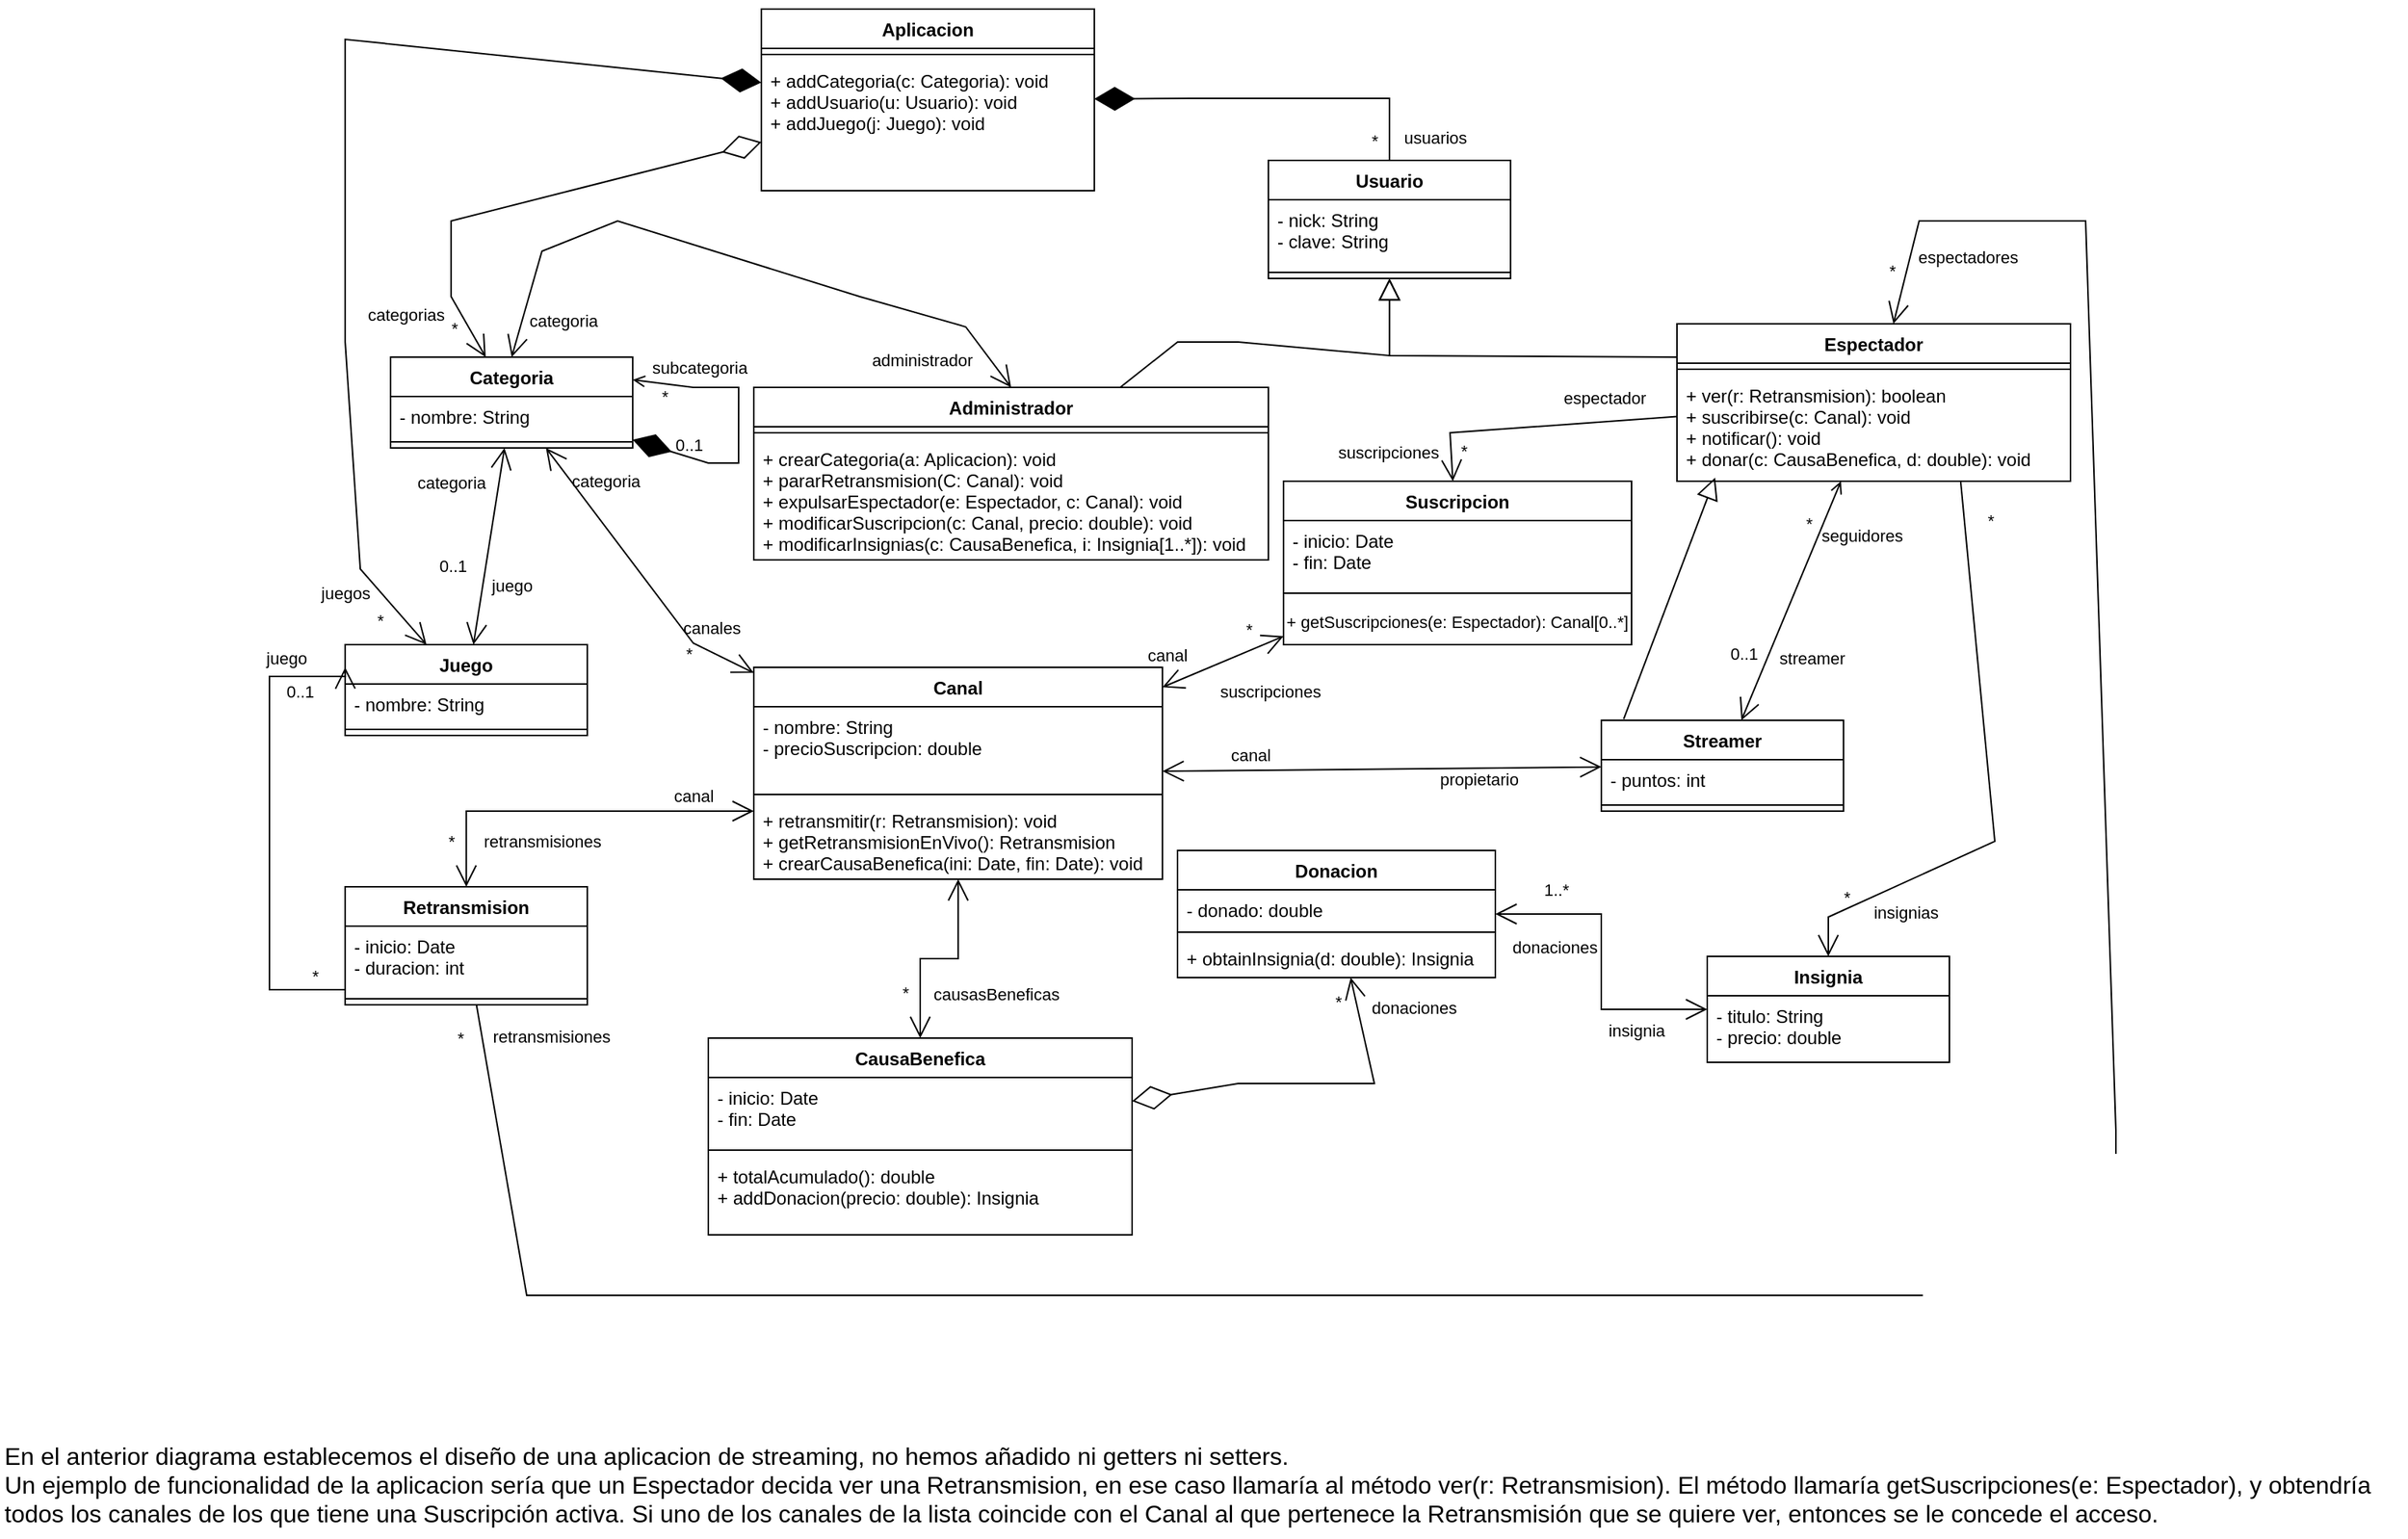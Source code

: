 <mxfile version="20.8.16" type="device"><diagram name="Página-1" id="E01VTyWTq9OFLUybvWhH"><mxGraphModel dx="1687" dy="1038" grid="1" gridSize="10" guides="1" tooltips="1" connect="1" arrows="1" fold="1" page="1" pageScale="1" pageWidth="1654" pageHeight="1169" background="#FFFFFF" math="0" shadow="0"><root><mxCell id="0"/><mxCell id="1" parent="0"/><mxCell id="bqvNFCcpOZJgAOMoRyWt-1" value="Aplicacion" style="swimlane;fontStyle=1;align=center;verticalAlign=top;childLayout=stackLayout;horizontal=1;startSize=26;horizontalStack=0;resizeParent=1;resizeParentMax=0;resizeLast=0;collapsible=1;marginBottom=0;" parent="1" vertex="1"><mxGeometry x="535.06" y="40" width="220" height="120" as="geometry"/></mxCell><mxCell id="bqvNFCcpOZJgAOMoRyWt-3" value="" style="line;strokeWidth=1;fillColor=none;align=left;verticalAlign=middle;spacingTop=-1;spacingLeft=3;spacingRight=3;rotatable=0;labelPosition=right;points=[];portConstraint=eastwest;strokeColor=inherit;" parent="bqvNFCcpOZJgAOMoRyWt-1" vertex="1"><mxGeometry y="26" width="220" height="8" as="geometry"/></mxCell><mxCell id="bqvNFCcpOZJgAOMoRyWt-4" value="+ addCategoria(c: Categoria): void&#10;+ addUsuario(u: Usuario): void&#10;+ addJuego(j: Juego): void&#10;" style="text;strokeColor=none;fillColor=none;align=left;verticalAlign=top;spacingLeft=4;spacingRight=4;overflow=hidden;rotatable=0;points=[[0,0.5],[1,0.5]];portConstraint=eastwest;" parent="bqvNFCcpOZJgAOMoRyWt-1" vertex="1"><mxGeometry y="34" width="220" height="86" as="geometry"/></mxCell><mxCell id="bqvNFCcpOZJgAOMoRyWt-29" value="Usuario" style="swimlane;fontStyle=1;align=center;verticalAlign=top;childLayout=stackLayout;horizontal=1;startSize=26;horizontalStack=0;resizeParent=1;resizeParentMax=0;resizeLast=0;collapsible=1;marginBottom=0;" parent="1" vertex="1"><mxGeometry x="870.06" y="140" width="160" height="78" as="geometry"/></mxCell><mxCell id="bqvNFCcpOZJgAOMoRyWt-30" value="- nick: String&#10;- clave: String&#10;" style="text;strokeColor=none;fillColor=none;align=left;verticalAlign=top;spacingLeft=4;spacingRight=4;overflow=hidden;rotatable=0;points=[[0,0.5],[1,0.5]];portConstraint=eastwest;" parent="bqvNFCcpOZJgAOMoRyWt-29" vertex="1"><mxGeometry y="26" width="160" height="44" as="geometry"/></mxCell><mxCell id="bqvNFCcpOZJgAOMoRyWt-31" value="" style="line;strokeWidth=1;fillColor=none;align=left;verticalAlign=middle;spacingTop=-1;spacingLeft=3;spacingRight=3;rotatable=0;labelPosition=right;points=[];portConstraint=eastwest;strokeColor=inherit;" parent="bqvNFCcpOZJgAOMoRyWt-29" vertex="1"><mxGeometry y="70" width="160" height="8" as="geometry"/></mxCell><mxCell id="bqvNFCcpOZJgAOMoRyWt-33" value="Administrador" style="swimlane;fontStyle=1;align=center;verticalAlign=top;childLayout=stackLayout;horizontal=1;startSize=26;horizontalStack=0;resizeParent=1;resizeParentMax=0;resizeLast=0;collapsible=1;marginBottom=0;" parent="1" vertex="1"><mxGeometry x="530.06" y="290" width="340" height="114" as="geometry"/></mxCell><mxCell id="bqvNFCcpOZJgAOMoRyWt-35" value="" style="line;strokeWidth=1;fillColor=none;align=left;verticalAlign=middle;spacingTop=-1;spacingLeft=3;spacingRight=3;rotatable=0;labelPosition=right;points=[];portConstraint=eastwest;strokeColor=inherit;" parent="bqvNFCcpOZJgAOMoRyWt-33" vertex="1"><mxGeometry y="26" width="340" height="8" as="geometry"/></mxCell><mxCell id="bqvNFCcpOZJgAOMoRyWt-36" value="+ crearCategoria(a: Aplicacion): void&#10;+ pararRetransmision(C: Canal): void&#10;+ expulsarEspectador(e: Espectador, c: Canal): void&#10;+ modificarSuscripcion(c: Canal, precio: double): void&#10;+ modificarInsignias(c: CausaBenefica, i: Insignia[1..*]): void&#10;&#10;" style="text;strokeColor=none;fillColor=none;align=left;verticalAlign=top;spacingLeft=4;spacingRight=4;overflow=hidden;rotatable=0;points=[[0,0.5],[1,0.5]];portConstraint=eastwest;" parent="bqvNFCcpOZJgAOMoRyWt-33" vertex="1"><mxGeometry y="34" width="340" height="80" as="geometry"/></mxCell><mxCell id="bqvNFCcpOZJgAOMoRyWt-37" value="Streamer" style="swimlane;fontStyle=1;align=center;verticalAlign=top;childLayout=stackLayout;horizontal=1;startSize=26;horizontalStack=0;resizeParent=1;resizeParentMax=0;resizeLast=0;collapsible=1;marginBottom=0;" parent="1" vertex="1"><mxGeometry x="1090.06" y="510" width="160" height="60" as="geometry"/></mxCell><mxCell id="bqvNFCcpOZJgAOMoRyWt-38" value="- puntos: int" style="text;strokeColor=none;fillColor=none;align=left;verticalAlign=top;spacingLeft=4;spacingRight=4;overflow=hidden;rotatable=0;points=[[0,0.5],[1,0.5]];portConstraint=eastwest;" parent="bqvNFCcpOZJgAOMoRyWt-37" vertex="1"><mxGeometry y="26" width="160" height="26" as="geometry"/></mxCell><mxCell id="bqvNFCcpOZJgAOMoRyWt-39" value="" style="line;strokeWidth=1;fillColor=none;align=left;verticalAlign=middle;spacingTop=-1;spacingLeft=3;spacingRight=3;rotatable=0;labelPosition=right;points=[];portConstraint=eastwest;strokeColor=inherit;" parent="bqvNFCcpOZJgAOMoRyWt-37" vertex="1"><mxGeometry y="52" width="160" height="8" as="geometry"/></mxCell><mxCell id="bqvNFCcpOZJgAOMoRyWt-41" value="Espectador" style="swimlane;fontStyle=1;align=center;verticalAlign=top;childLayout=stackLayout;horizontal=1;startSize=26;horizontalStack=0;resizeParent=1;resizeParentMax=0;resizeLast=0;collapsible=1;marginBottom=0;" parent="1" vertex="1"><mxGeometry x="1140" y="248" width="260" height="104" as="geometry"/></mxCell><mxCell id="bqvNFCcpOZJgAOMoRyWt-43" value="" style="line;strokeWidth=1;fillColor=none;align=left;verticalAlign=middle;spacingTop=-1;spacingLeft=3;spacingRight=3;rotatable=0;labelPosition=right;points=[];portConstraint=eastwest;strokeColor=inherit;" parent="bqvNFCcpOZJgAOMoRyWt-41" vertex="1"><mxGeometry y="26" width="260" height="8" as="geometry"/></mxCell><mxCell id="bqvNFCcpOZJgAOMoRyWt-44" value="+ ver(r: Retransmision): boolean&#10;+ suscribirse(c: Canal): void&#10;+ notificar(): void&#10;+ donar(c: CausaBenefica, d: double): void&#10;&#10;&#10;&#10;" style="text;strokeColor=none;fillColor=none;align=left;verticalAlign=top;spacingLeft=4;spacingRight=4;overflow=hidden;rotatable=0;points=[[0,0.5],[1,0.5]];portConstraint=eastwest;" parent="bqvNFCcpOZJgAOMoRyWt-41" vertex="1"><mxGeometry y="34" width="260" height="70" as="geometry"/></mxCell><mxCell id="bqvNFCcpOZJgAOMoRyWt-45" value="Canal" style="swimlane;fontStyle=1;align=center;verticalAlign=top;childLayout=stackLayout;horizontal=1;startSize=26;horizontalStack=0;resizeParent=1;resizeParentMax=0;resizeLast=0;collapsible=1;marginBottom=0;" parent="1" vertex="1"><mxGeometry x="530.06" y="475" width="270" height="140" as="geometry"/></mxCell><mxCell id="bqvNFCcpOZJgAOMoRyWt-46" value="- nombre: String&#10;- precioSuscripcion: double" style="text;strokeColor=none;fillColor=none;align=left;verticalAlign=top;spacingLeft=4;spacingRight=4;overflow=hidden;rotatable=0;points=[[0,0.5],[1,0.5]];portConstraint=eastwest;" parent="bqvNFCcpOZJgAOMoRyWt-45" vertex="1"><mxGeometry y="26" width="270" height="54" as="geometry"/></mxCell><mxCell id="bqvNFCcpOZJgAOMoRyWt-47" value="" style="line;strokeWidth=1;fillColor=none;align=left;verticalAlign=middle;spacingTop=-1;spacingLeft=3;spacingRight=3;rotatable=0;labelPosition=right;points=[];portConstraint=eastwest;strokeColor=inherit;" parent="bqvNFCcpOZJgAOMoRyWt-45" vertex="1"><mxGeometry y="80" width="270" height="8" as="geometry"/></mxCell><mxCell id="bqvNFCcpOZJgAOMoRyWt-131" value="+ retransmitir(r: Retransmision): void&#10;+ getRetransmisionEnVivo(): Retransmision&#10;+ crearCausaBenefica(ini: Date, fin: Date): void&#10;" style="text;strokeColor=none;fillColor=none;align=left;verticalAlign=top;spacingLeft=4;spacingRight=4;overflow=hidden;rotatable=0;points=[[0,0.5],[1,0.5]];portConstraint=eastwest;" parent="bqvNFCcpOZJgAOMoRyWt-45" vertex="1"><mxGeometry y="88" width="270" height="52" as="geometry"/></mxCell><mxCell id="bqvNFCcpOZJgAOMoRyWt-49" value="Categoria" style="swimlane;fontStyle=1;align=center;verticalAlign=top;childLayout=stackLayout;horizontal=1;startSize=26;horizontalStack=0;resizeParent=1;resizeParentMax=0;resizeLast=0;collapsible=1;marginBottom=0;" parent="1" vertex="1"><mxGeometry x="290.06" y="270" width="160" height="60" as="geometry"/></mxCell><mxCell id="bqvNFCcpOZJgAOMoRyWt-50" value="- nombre: String" style="text;strokeColor=none;fillColor=none;align=left;verticalAlign=top;spacingLeft=4;spacingRight=4;overflow=hidden;rotatable=0;points=[[0,0.5],[1,0.5]];portConstraint=eastwest;" parent="bqvNFCcpOZJgAOMoRyWt-49" vertex="1"><mxGeometry y="26" width="160" height="26" as="geometry"/></mxCell><mxCell id="bqvNFCcpOZJgAOMoRyWt-51" value="" style="line;strokeWidth=1;fillColor=none;align=left;verticalAlign=middle;spacingTop=-1;spacingLeft=3;spacingRight=3;rotatable=0;labelPosition=right;points=[];portConstraint=eastwest;strokeColor=inherit;" parent="bqvNFCcpOZJgAOMoRyWt-49" vertex="1"><mxGeometry y="52" width="160" height="8" as="geometry"/></mxCell><mxCell id="bqvNFCcpOZJgAOMoRyWt-128" style="edgeStyle=orthogonalEdgeStyle;rounded=0;jumpSize=6;orthogonalLoop=1;jettySize=auto;html=1;startArrow=open;startFill=0;endArrow=open;endFill=0;startSize=12;endSize=12;sourcePerimeterSpacing=0;targetPerimeterSpacing=0;" parent="1" source="bqvNFCcpOZJgAOMoRyWt-57" target="bqvNFCcpOZJgAOMoRyWt-45" edge="1"><mxGeometry relative="1" as="geometry"><Array as="points"><mxPoint x="340.06" y="570"/></Array></mxGeometry></mxCell><mxCell id="bqvNFCcpOZJgAOMoRyWt-129" value="retransmisiones" style="edgeLabel;html=1;align=center;verticalAlign=middle;resizable=0;points=[];" parent="bqvNFCcpOZJgAOMoRyWt-128" vertex="1" connectable="0"><mxGeometry x="-0.735" y="2" relative="1" as="geometry"><mxPoint x="52" y="2" as="offset"/></mxGeometry></mxCell><mxCell id="bqvNFCcpOZJgAOMoRyWt-130" value="*" style="edgeLabel;html=1;align=center;verticalAlign=middle;resizable=0;points=[];" parent="bqvNFCcpOZJgAOMoRyWt-128" vertex="1" connectable="0"><mxGeometry x="-0.588" y="-1" relative="1" as="geometry"><mxPoint x="-11" y="19" as="offset"/></mxGeometry></mxCell><mxCell id="bqvNFCcpOZJgAOMoRyWt-132" value="canal" style="edgeLabel;html=1;align=center;verticalAlign=middle;resizable=0;points=[];" parent="bqvNFCcpOZJgAOMoRyWt-128" vertex="1" connectable="0"><mxGeometry x="0.777" y="2" relative="1" as="geometry"><mxPoint x="-13" y="-8" as="offset"/></mxGeometry></mxCell><mxCell id="bqvNFCcpOZJgAOMoRyWt-57" value="Retransmision" style="swimlane;fontStyle=1;align=center;verticalAlign=top;childLayout=stackLayout;horizontal=1;startSize=26;horizontalStack=0;resizeParent=1;resizeParentMax=0;resizeLast=0;collapsible=1;marginBottom=0;" parent="1" vertex="1"><mxGeometry x="260.06" y="620" width="160" height="78" as="geometry"/></mxCell><mxCell id="bqvNFCcpOZJgAOMoRyWt-58" value="- inicio: Date&#10;- duracion: int&#10;" style="text;strokeColor=none;fillColor=none;align=left;verticalAlign=top;spacingLeft=4;spacingRight=4;overflow=hidden;rotatable=0;points=[[0,0.5],[1,0.5]];portConstraint=eastwest;" parent="bqvNFCcpOZJgAOMoRyWt-57" vertex="1"><mxGeometry y="26" width="160" height="44" as="geometry"/></mxCell><mxCell id="bqvNFCcpOZJgAOMoRyWt-59" value="" style="line;strokeWidth=1;fillColor=none;align=left;verticalAlign=middle;spacingTop=-1;spacingLeft=3;spacingRight=3;rotatable=0;labelPosition=right;points=[];portConstraint=eastwest;strokeColor=inherit;" parent="bqvNFCcpOZJgAOMoRyWt-57" vertex="1"><mxGeometry y="70" width="160" height="8" as="geometry"/></mxCell><mxCell id="bqvNFCcpOZJgAOMoRyWt-61" value="" style="endArrow=open;endFill=1;endSize=12;html=1;rounded=0;startArrow=open;startFill=0;" parent="1" source="bqvNFCcpOZJgAOMoRyWt-41" target="bqvNFCcpOZJgAOMoRyWt-37" edge="1"><mxGeometry width="160" relative="1" as="geometry"><mxPoint x="1150.06" y="380" as="sourcePoint"/><mxPoint x="1310.06" y="380" as="targetPoint"/></mxGeometry></mxCell><mxCell id="bqvNFCcpOZJgAOMoRyWt-62" value="streamer" style="edgeLabel;html=1;align=center;verticalAlign=middle;resizable=0;points=[];" parent="bqvNFCcpOZJgAOMoRyWt-61" vertex="1" connectable="0"><mxGeometry x="0.509" y="-1" relative="1" as="geometry"><mxPoint x="31" y="-2" as="offset"/></mxGeometry></mxCell><mxCell id="bqvNFCcpOZJgAOMoRyWt-63" value="seguidores" style="edgeLabel;html=1;align=center;verticalAlign=middle;resizable=0;points=[];labelBackgroundColor=none;" parent="bqvNFCcpOZJgAOMoRyWt-61" vertex="1" connectable="0"><mxGeometry x="-0.503" y="1" relative="1" as="geometry"><mxPoint x="29" y="-4" as="offset"/></mxGeometry></mxCell><mxCell id="bqvNFCcpOZJgAOMoRyWt-66" value="*" style="edgeLabel;html=1;align=center;verticalAlign=middle;resizable=0;points=[];labelBackgroundColor=none;" parent="bqvNFCcpOZJgAOMoRyWt-61" vertex="1" connectable="0"><mxGeometry x="-0.65" relative="1" as="geometry"><mxPoint x="-10" as="offset"/></mxGeometry></mxCell><mxCell id="bqvNFCcpOZJgAOMoRyWt-67" value="0..1" style="edgeLabel;html=1;align=center;verticalAlign=middle;resizable=0;points=[];" parent="bqvNFCcpOZJgAOMoRyWt-61" vertex="1" connectable="0"><mxGeometry x="0.344" y="1" relative="1" as="geometry"><mxPoint x="-21" y="7" as="offset"/></mxGeometry></mxCell><mxCell id="bqvNFCcpOZJgAOMoRyWt-69" value="" style="endArrow=open;endFill=1;endSize=12;html=1;rounded=0;startArrow=open;startFill=0;startSize=12;" parent="1" source="bqvNFCcpOZJgAOMoRyWt-37" target="bqvNFCcpOZJgAOMoRyWt-45" edge="1"><mxGeometry width="160" relative="1" as="geometry"><mxPoint x="780.06" y="650" as="sourcePoint"/><mxPoint x="940.06" y="650" as="targetPoint"/></mxGeometry></mxCell><mxCell id="bqvNFCcpOZJgAOMoRyWt-70" value="canal" style="edgeLabel;html=1;align=center;verticalAlign=middle;resizable=0;points=[];" parent="bqvNFCcpOZJgAOMoRyWt-69" vertex="1" connectable="0"><mxGeometry x="0.655" y="1" relative="1" as="geometry"><mxPoint x="8" y="-11" as="offset"/></mxGeometry></mxCell><mxCell id="bqvNFCcpOZJgAOMoRyWt-71" value="propietario" style="edgeLabel;html=1;align=center;verticalAlign=middle;resizable=0;points=[];" parent="bqvNFCcpOZJgAOMoRyWt-69" vertex="1" connectable="0"><mxGeometry x="-0.36" y="1" relative="1" as="geometry"><mxPoint x="12" y="6" as="offset"/></mxGeometry></mxCell><mxCell id="bqvNFCcpOZJgAOMoRyWt-79" value="" style="endArrow=open;endFill=1;endSize=12;html=1;rounded=0;sourcePerimeterSpacing=0;targetPerimeterSpacing=0;jumpSize=6;startSize=12;startArrow=open;startFill=0;exitX=0.5;exitY=0;exitDx=0;exitDy=0;entryX=0.5;entryY=0;entryDx=0;entryDy=0;" parent="1" source="bqvNFCcpOZJgAOMoRyWt-49" target="bqvNFCcpOZJgAOMoRyWt-33" edge="1"><mxGeometry width="160" relative="1" as="geometry"><mxPoint x="520.06" y="190" as="sourcePoint"/><mxPoint x="680.06" y="190" as="targetPoint"/><Array as="points"><mxPoint x="390.06" y="200"/><mxPoint x="440.06" y="180"/><mxPoint x="600.06" y="230"/><mxPoint x="670.06" y="250"/></Array></mxGeometry></mxCell><mxCell id="Lia-gOy3kcXuQ4dD04NZ-11" value="&lt;div&gt;categoria&lt;/div&gt;" style="edgeLabel;html=1;align=center;verticalAlign=middle;resizable=0;points=[];labelBackgroundColor=none;" parent="bqvNFCcpOZJgAOMoRyWt-79" vertex="1" connectable="0"><mxGeometry x="-0.815" relative="1" as="geometry"><mxPoint x="23" y="13" as="offset"/></mxGeometry></mxCell><mxCell id="Lia-gOy3kcXuQ4dD04NZ-12" value="administrador" style="edgeLabel;html=1;align=center;verticalAlign=middle;resizable=0;points=[];labelBackgroundColor=none;" parent="bqvNFCcpOZJgAOMoRyWt-79" vertex="1" connectable="0"><mxGeometry x="0.79" y="2" relative="1" as="geometry"><mxPoint x="-35" y="18" as="offset"/></mxGeometry></mxCell><mxCell id="bqvNFCcpOZJgAOMoRyWt-84" value="Juego" style="swimlane;fontStyle=1;align=center;verticalAlign=top;childLayout=stackLayout;horizontal=1;startSize=26;horizontalStack=0;resizeParent=1;resizeParentMax=0;resizeLast=0;collapsible=1;marginBottom=0;labelBackgroundColor=none;" parent="1" vertex="1"><mxGeometry x="260.06" y="460" width="160" height="60" as="geometry"/></mxCell><mxCell id="bqvNFCcpOZJgAOMoRyWt-85" value="- nombre: String" style="text;strokeColor=none;fillColor=none;align=left;verticalAlign=top;spacingLeft=4;spacingRight=4;overflow=hidden;rotatable=0;points=[[0,0.5],[1,0.5]];portConstraint=eastwest;" parent="bqvNFCcpOZJgAOMoRyWt-84" vertex="1"><mxGeometry y="26" width="160" height="26" as="geometry"/></mxCell><mxCell id="bqvNFCcpOZJgAOMoRyWt-86" value="" style="line;strokeWidth=1;fillColor=none;align=left;verticalAlign=middle;spacingTop=-1;spacingLeft=3;spacingRight=3;rotatable=0;labelPosition=right;points=[];portConstraint=eastwest;strokeColor=inherit;labelBackgroundColor=none;" parent="bqvNFCcpOZJgAOMoRyWt-84" vertex="1"><mxGeometry y="52" width="160" height="8" as="geometry"/></mxCell><mxCell id="bqvNFCcpOZJgAOMoRyWt-88" value="" style="endArrow=open;endFill=1;endSize=12;html=1;rounded=0;sourcePerimeterSpacing=0;targetPerimeterSpacing=0;jumpSize=6;startArrow=open;startFill=0;startSize=12;" parent="1" source="bqvNFCcpOZJgAOMoRyWt-49" target="bqvNFCcpOZJgAOMoRyWt-84" edge="1"><mxGeometry width="160" relative="1" as="geometry"><mxPoint x="210.06" y="430" as="sourcePoint"/><mxPoint x="370.06" y="430" as="targetPoint"/></mxGeometry></mxCell><mxCell id="Lia-gOy3kcXuQ4dD04NZ-26" value="0..1" style="edgeLabel;html=1;align=center;verticalAlign=middle;resizable=0;points=[];" parent="bqvNFCcpOZJgAOMoRyWt-88" vertex="1" connectable="0"><mxGeometry x="-0.683" y="3" relative="1" as="geometry"><mxPoint x="-34" y="57" as="offset"/></mxGeometry></mxCell><mxCell id="Lia-gOy3kcXuQ4dD04NZ-27" value="juego" style="edgeLabel;html=1;align=center;verticalAlign=middle;resizable=0;points=[];" parent="bqvNFCcpOZJgAOMoRyWt-88" vertex="1" connectable="0"><mxGeometry x="0.324" y="-2" relative="1" as="geometry"><mxPoint x="20" y="5" as="offset"/></mxGeometry></mxCell><mxCell id="Lia-gOy3kcXuQ4dD04NZ-41" value="categoria" style="edgeLabel;html=1;align=center;verticalAlign=middle;resizable=0;points=[];" parent="bqvNFCcpOZJgAOMoRyWt-88" vertex="1" connectable="0"><mxGeometry x="-0.652" y="2" relative="1" as="geometry"><mxPoint x="-34" as="offset"/></mxGeometry></mxCell><mxCell id="bqvNFCcpOZJgAOMoRyWt-89" value="" style="endArrow=diamondThin;endFill=1;endSize=24;html=1;rounded=0;sourcePerimeterSpacing=0;targetPerimeterSpacing=0;jumpSize=6;startArrow=open;startFill=0;startSize=12;" parent="1" source="bqvNFCcpOZJgAOMoRyWt-84" target="bqvNFCcpOZJgAOMoRyWt-1" edge="1"><mxGeometry width="160" relative="1" as="geometry"><mxPoint x="290.06" y="170" as="sourcePoint"/><mxPoint x="450.06" y="170" as="targetPoint"/><Array as="points"><mxPoint x="270.06" y="410"/><mxPoint x="260.06" y="260"/><mxPoint x="260.06" y="60"/></Array></mxGeometry></mxCell><mxCell id="bqvNFCcpOZJgAOMoRyWt-90" value="*" style="edgeLabel;html=1;align=center;verticalAlign=middle;resizable=0;points=[];" parent="bqvNFCcpOZJgAOMoRyWt-89" vertex="1" connectable="0"><mxGeometry x="-0.918" y="2" relative="1" as="geometry"><mxPoint x="-11" y="4" as="offset"/></mxGeometry></mxCell><mxCell id="bqvNFCcpOZJgAOMoRyWt-91" value="juegos" style="edgeLabel;html=1;align=center;verticalAlign=middle;resizable=0;points=[];" parent="bqvNFCcpOZJgAOMoRyWt-89" vertex="1" connectable="0"><mxGeometry x="-0.863" y="2" relative="1" as="geometry"><mxPoint x="-21" as="offset"/></mxGeometry></mxCell><mxCell id="bqvNFCcpOZJgAOMoRyWt-97" value="Suscripcion" style="swimlane;fontStyle=1;align=center;verticalAlign=top;childLayout=stackLayout;horizontal=1;startSize=26;horizontalStack=0;resizeParent=1;resizeParentMax=0;resizeLast=0;collapsible=1;marginBottom=0;labelBackgroundColor=none;" parent="1" vertex="1"><mxGeometry x="880.06" y="352" width="229.94" height="108" as="geometry"/></mxCell><mxCell id="bqvNFCcpOZJgAOMoRyWt-98" value="- inicio: Date&#10;- fin: Date&#10;" style="text;strokeColor=none;fillColor=none;align=left;verticalAlign=top;spacingLeft=4;spacingRight=4;overflow=hidden;rotatable=0;points=[[0,0.5],[1,0.5]];portConstraint=eastwest;" parent="bqvNFCcpOZJgAOMoRyWt-97" vertex="1"><mxGeometry y="26" width="229.94" height="44" as="geometry"/></mxCell><mxCell id="bqvNFCcpOZJgAOMoRyWt-99" value="" style="line;strokeWidth=1;fillColor=none;align=left;verticalAlign=middle;spacingTop=-1;spacingLeft=3;spacingRight=3;rotatable=0;labelPosition=right;points=[];portConstraint=eastwest;strokeColor=inherit;labelBackgroundColor=none;" parent="bqvNFCcpOZJgAOMoRyWt-97" vertex="1"><mxGeometry y="70" width="229.94" height="8" as="geometry"/></mxCell><mxCell id="POe_2EoBDDP-gS4TGG_g-2" value="&lt;font style=&quot;font-size: 11px;&quot;&gt;+ getSuscripciones(e: Espectador): Canal[0..*]&lt;/font&gt;" style="text;html=1;strokeColor=none;fillColor=none;align=left;verticalAlign=middle;whiteSpace=wrap;rounded=0;" vertex="1" parent="bqvNFCcpOZJgAOMoRyWt-97"><mxGeometry y="78" width="229.94" height="30" as="geometry"/></mxCell><mxCell id="bqvNFCcpOZJgAOMoRyWt-101" value="" style="endArrow=open;endFill=1;endSize=12;html=1;rounded=0;sourcePerimeterSpacing=0;targetPerimeterSpacing=0;jumpSize=6;startArrow=open;startFill=0;startSize=12;" parent="1" source="bqvNFCcpOZJgAOMoRyWt-97" target="bqvNFCcpOZJgAOMoRyWt-45" edge="1"><mxGeometry width="160" relative="1" as="geometry"><mxPoint x="780.06" y="450" as="sourcePoint"/><mxPoint x="940.06" y="450" as="targetPoint"/></mxGeometry></mxCell><mxCell id="bqvNFCcpOZJgAOMoRyWt-103" value="canal" style="edgeLabel;html=1;align=center;verticalAlign=middle;resizable=0;points=[];" parent="bqvNFCcpOZJgAOMoRyWt-101" vertex="1" connectable="0"><mxGeometry x="0.535" relative="1" as="geometry"><mxPoint x="-16" y="-13" as="offset"/></mxGeometry></mxCell><mxCell id="bqvNFCcpOZJgAOMoRyWt-104" value="suscripciones" style="edgeLabel;html=1;align=center;verticalAlign=middle;resizable=0;points=[];" parent="bqvNFCcpOZJgAOMoRyWt-101" vertex="1" connectable="0"><mxGeometry x="-0.698" y="2" relative="1" as="geometry"><mxPoint x="2" y="29" as="offset"/></mxGeometry></mxCell><mxCell id="bqvNFCcpOZJgAOMoRyWt-110" value="*" style="edgeLabel;html=1;align=center;verticalAlign=middle;resizable=0;points=[];" parent="bqvNFCcpOZJgAOMoRyWt-101" vertex="1" connectable="0"><mxGeometry x="-0.573" y="1" relative="1" as="geometry"><mxPoint x="-7" y="-13" as="offset"/></mxGeometry></mxCell><mxCell id="bqvNFCcpOZJgAOMoRyWt-102" value="" style="endArrow=block;endFill=0;endSize=12;html=1;rounded=0;sourcePerimeterSpacing=0;targetPerimeterSpacing=0;jumpSize=6;exitX=0.092;exitY=-0.013;exitDx=0;exitDy=0;exitPerimeter=0;entryX=0.097;entryY=0.966;entryDx=0;entryDy=0;entryPerimeter=0;" parent="1" source="bqvNFCcpOZJgAOMoRyWt-37" target="bqvNFCcpOZJgAOMoRyWt-44" edge="1"><mxGeometry width="160" relative="1" as="geometry"><mxPoint x="910.06" y="520" as="sourcePoint"/><mxPoint x="1070.06" y="520" as="targetPoint"/></mxGeometry></mxCell><mxCell id="bqvNFCcpOZJgAOMoRyWt-105" value="" style="endArrow=open;endFill=1;endSize=12;html=1;rounded=0;sourcePerimeterSpacing=0;targetPerimeterSpacing=0;jumpSize=6;" parent="1" source="bqvNFCcpOZJgAOMoRyWt-41" target="bqvNFCcpOZJgAOMoRyWt-97" edge="1"><mxGeometry width="160" relative="1" as="geometry"><mxPoint x="760.06" y="630" as="sourcePoint"/><mxPoint x="920.06" y="630" as="targetPoint"/><Array as="points"><mxPoint x="990.06" y="320"/></Array></mxGeometry></mxCell><mxCell id="bqvNFCcpOZJgAOMoRyWt-106" value="suscripciones" style="edgeLabel;html=1;align=center;verticalAlign=middle;resizable=0;points=[];" parent="bqvNFCcpOZJgAOMoRyWt-105" vertex="1" connectable="0"><mxGeometry x="0.644" y="1" relative="1" as="geometry"><mxPoint x="-42" y="12" as="offset"/></mxGeometry></mxCell><mxCell id="bqvNFCcpOZJgAOMoRyWt-107" value="espectador" style="edgeLabel;html=1;align=center;verticalAlign=middle;resizable=0;points=[];" parent="bqvNFCcpOZJgAOMoRyWt-105" vertex="1" connectable="0"><mxGeometry x="-0.474" y="-1" relative="1" as="geometry"><mxPoint y="-15" as="offset"/></mxGeometry></mxCell><mxCell id="bqvNFCcpOZJgAOMoRyWt-108" value="*" style="edgeLabel;html=1;align=center;verticalAlign=middle;resizable=0;points=[];labelBackgroundColor=none;" parent="bqvNFCcpOZJgAOMoRyWt-105" vertex="1" connectable="0"><mxGeometry x="0.681" y="1" relative="1" as="geometry"><mxPoint x="8" y="9" as="offset"/></mxGeometry></mxCell><mxCell id="bqvNFCcpOZJgAOMoRyWt-127" value="" style="edgeStyle=orthogonalEdgeStyle;rounded=0;jumpSize=6;orthogonalLoop=1;jettySize=auto;html=1;startArrow=open;startFill=0;endArrow=open;endFill=0;startSize=12;endSize=12;sourcePerimeterSpacing=0;targetPerimeterSpacing=0;" parent="1" source="bqvNFCcpOZJgAOMoRyWt-111" target="bqvNFCcpOZJgAOMoRyWt-123" edge="1"><mxGeometry relative="1" as="geometry"><mxPoint x="1090.06" y="667.029" as="targetPoint"/></mxGeometry></mxCell><mxCell id="Lia-gOy3kcXuQ4dD04NZ-34" value="1..*" style="edgeLabel;html=1;align=center;verticalAlign=middle;resizable=0;points=[];" parent="bqvNFCcpOZJgAOMoRyWt-127" vertex="1" connectable="0"><mxGeometry x="-0.441" y="-3" relative="1" as="geometry"><mxPoint x="-17" y="-19" as="offset"/></mxGeometry></mxCell><mxCell id="Lia-gOy3kcXuQ4dD04NZ-35" value="donaciones" style="edgeLabel;html=1;align=center;verticalAlign=middle;resizable=0;points=[];labelBackgroundColor=none;" parent="bqvNFCcpOZJgAOMoRyWt-127" vertex="1" connectable="0"><mxGeometry x="-0.512" y="-1" relative="1" as="geometry"><mxPoint x="-11" y="21" as="offset"/></mxGeometry></mxCell><mxCell id="Lia-gOy3kcXuQ4dD04NZ-36" value="insignia" style="edgeLabel;html=1;align=center;verticalAlign=middle;resizable=0;points=[];labelBackgroundColor=none;" parent="bqvNFCcpOZJgAOMoRyWt-127" vertex="1" connectable="0"><mxGeometry x="0.576" y="-1" relative="1" as="geometry"><mxPoint x="-4" y="13" as="offset"/></mxGeometry></mxCell><mxCell id="bqvNFCcpOZJgAOMoRyWt-111" value="Donacion" style="swimlane;fontStyle=1;align=center;verticalAlign=top;childLayout=stackLayout;horizontal=1;startSize=26;horizontalStack=0;resizeParent=1;resizeParentMax=0;resizeLast=0;collapsible=1;marginBottom=0;labelBackgroundColor=none;" parent="1" vertex="1"><mxGeometry x="810" y="596" width="210" height="84" as="geometry"/></mxCell><mxCell id="bqvNFCcpOZJgAOMoRyWt-112" value="- donado: double" style="text;strokeColor=none;fillColor=none;align=left;verticalAlign=top;spacingLeft=4;spacingRight=4;overflow=hidden;rotatable=0;points=[[0,0.5],[1,0.5]];portConstraint=eastwest;" parent="bqvNFCcpOZJgAOMoRyWt-111" vertex="1"><mxGeometry y="26" width="210" height="24" as="geometry"/></mxCell><mxCell id="bqvNFCcpOZJgAOMoRyWt-113" value="" style="line;strokeWidth=1;fillColor=none;align=left;verticalAlign=middle;spacingTop=-1;spacingLeft=3;spacingRight=3;rotatable=0;labelPosition=right;points=[];portConstraint=eastwest;strokeColor=inherit;labelBackgroundColor=none;" parent="bqvNFCcpOZJgAOMoRyWt-111" vertex="1"><mxGeometry y="50" width="210" height="8" as="geometry"/></mxCell><mxCell id="Lia-gOy3kcXuQ4dD04NZ-29" value="+ obtainInsignia(d: double): Insignia" style="text;strokeColor=none;fillColor=none;align=left;verticalAlign=top;spacingLeft=4;spacingRight=4;overflow=hidden;rotatable=0;points=[[0,0.5],[1,0.5]];portConstraint=eastwest;" parent="bqvNFCcpOZJgAOMoRyWt-111" vertex="1"><mxGeometry y="58" width="210" height="26" as="geometry"/></mxCell><mxCell id="bqvNFCcpOZJgAOMoRyWt-121" value="" style="edgeStyle=orthogonalEdgeStyle;rounded=0;jumpSize=6;orthogonalLoop=1;jettySize=auto;html=1;startArrow=open;startFill=0;endArrow=open;endFill=0;startSize=12;endSize=12;sourcePerimeterSpacing=0;targetPerimeterSpacing=0;" parent="1" source="bqvNFCcpOZJgAOMoRyWt-115" target="bqvNFCcpOZJgAOMoRyWt-45" edge="1"><mxGeometry relative="1" as="geometry"><mxPoint x="726.86" y="629.064" as="targetPoint"/></mxGeometry></mxCell><mxCell id="Lia-gOy3kcXuQ4dD04NZ-37" value="*" style="edgeLabel;html=1;align=center;verticalAlign=middle;resizable=0;points=[];" parent="bqvNFCcpOZJgAOMoRyWt-121" vertex="1" connectable="0"><mxGeometry x="-0.508" y="-2" relative="1" as="geometry"><mxPoint x="-12" y="2" as="offset"/></mxGeometry></mxCell><mxCell id="Lia-gOy3kcXuQ4dD04NZ-38" value="causasBeneficas" style="edgeLabel;html=1;align=center;verticalAlign=middle;resizable=0;points=[];" parent="bqvNFCcpOZJgAOMoRyWt-121" vertex="1" connectable="0"><mxGeometry x="-0.422" relative="1" as="geometry"><mxPoint x="50" y="8" as="offset"/></mxGeometry></mxCell><mxCell id="bqvNFCcpOZJgAOMoRyWt-115" value="CausaBenefica" style="swimlane;fontStyle=1;align=center;verticalAlign=top;childLayout=stackLayout;horizontal=1;startSize=26;horizontalStack=0;resizeParent=1;resizeParentMax=0;resizeLast=0;collapsible=1;marginBottom=0;labelBackgroundColor=none;" parent="1" vertex="1"><mxGeometry x="500" y="720" width="280" height="130" as="geometry"><mxRectangle x="390" y="660" width="130" height="30" as="alternateBounds"/></mxGeometry></mxCell><mxCell id="bqvNFCcpOZJgAOMoRyWt-116" value="- inicio: Date&#10;- fin: Date&#10;&#10;" style="text;strokeColor=none;fillColor=none;align=left;verticalAlign=top;spacingLeft=4;spacingRight=4;overflow=hidden;rotatable=0;points=[[0,0.5],[1,0.5]];portConstraint=eastwest;" parent="bqvNFCcpOZJgAOMoRyWt-115" vertex="1"><mxGeometry y="26" width="280" height="44" as="geometry"/></mxCell><mxCell id="bqvNFCcpOZJgAOMoRyWt-117" value="" style="line;strokeWidth=1;fillColor=none;align=left;verticalAlign=middle;spacingTop=-1;spacingLeft=3;spacingRight=3;rotatable=0;labelPosition=right;points=[];portConstraint=eastwest;strokeColor=inherit;labelBackgroundColor=none;" parent="bqvNFCcpOZJgAOMoRyWt-115" vertex="1"><mxGeometry y="70" width="280" height="8" as="geometry"/></mxCell><mxCell id="bqvNFCcpOZJgAOMoRyWt-118" value="+ totalAcumulado(): double&#10;+ addDonacion(precio: double): Insignia&#10;" style="text;strokeColor=none;fillColor=none;align=left;verticalAlign=top;spacingLeft=4;spacingRight=4;overflow=hidden;rotatable=0;points=[[0,0.5],[1,0.5]];portConstraint=eastwest;" parent="bqvNFCcpOZJgAOMoRyWt-115" vertex="1"><mxGeometry y="78" width="280" height="52" as="geometry"/></mxCell><mxCell id="bqvNFCcpOZJgAOMoRyWt-123" value="Insignia" style="swimlane;fontStyle=1;align=center;verticalAlign=top;childLayout=stackLayout;horizontal=1;startSize=26;horizontalStack=0;resizeParent=1;resizeParentMax=0;resizeLast=0;collapsible=1;marginBottom=0;labelBackgroundColor=none;strokeColor=default;" parent="1" vertex="1"><mxGeometry x="1160" y="666" width="160" height="70" as="geometry"/></mxCell><mxCell id="Lia-gOy3kcXuQ4dD04NZ-40" value="- titulo: String&#10;- precio: double&#10;" style="text;strokeColor=none;fillColor=none;align=left;verticalAlign=top;spacingLeft=4;spacingRight=4;overflow=hidden;rotatable=0;points=[[0,0.5],[1,0.5]];portConstraint=eastwest;" parent="bqvNFCcpOZJgAOMoRyWt-123" vertex="1"><mxGeometry y="26" width="160" height="44" as="geometry"/></mxCell><mxCell id="bqvNFCcpOZJgAOMoRyWt-133" style="edgeStyle=orthogonalEdgeStyle;rounded=0;jumpSize=6;orthogonalLoop=1;jettySize=auto;html=1;startArrow=none;startFill=0;endArrow=open;endFill=0;startSize=12;endSize=12;sourcePerimeterSpacing=0;targetPerimeterSpacing=0;entryX=0;entryY=0.25;entryDx=0;entryDy=0;" parent="1" source="bqvNFCcpOZJgAOMoRyWt-58" target="bqvNFCcpOZJgAOMoRyWt-84" edge="1"><mxGeometry relative="1" as="geometry"><mxPoint x="220.06" y="489" as="targetPoint"/><Array as="points"><mxPoint x="210.06" y="688"/><mxPoint x="210.06" y="481"/></Array></mxGeometry></mxCell><mxCell id="bqvNFCcpOZJgAOMoRyWt-134" value="juego" style="edgeLabel;html=1;align=center;verticalAlign=middle;resizable=0;points=[];" parent="bqvNFCcpOZJgAOMoRyWt-133" vertex="1" connectable="0"><mxGeometry x="0.712" y="-2" relative="1" as="geometry"><mxPoint y="-14" as="offset"/></mxGeometry></mxCell><mxCell id="Lia-gOy3kcXuQ4dD04NZ-15" value="*" style="edgeLabel;html=1;align=center;verticalAlign=middle;resizable=0;points=[];" parent="bqvNFCcpOZJgAOMoRyWt-133" vertex="1" connectable="0"><mxGeometry x="-0.901" y="3" relative="1" as="geometry"><mxPoint x="-5" y="-12" as="offset"/></mxGeometry></mxCell><mxCell id="Lia-gOy3kcXuQ4dD04NZ-28" value="0..1" style="edgeLabel;html=1;align=center;verticalAlign=middle;resizable=0;points=[];" parent="bqvNFCcpOZJgAOMoRyWt-133" vertex="1" connectable="0"><mxGeometry x="0.578" y="1" relative="1" as="geometry"><mxPoint x="21" as="offset"/></mxGeometry></mxCell><mxCell id="bqvNFCcpOZJgAOMoRyWt-136" value="" style="endArrow=open;endFill=1;endSize=12;html=1;rounded=0;sourcePerimeterSpacing=0;targetPerimeterSpacing=0;jumpSize=6;" parent="1" source="bqvNFCcpOZJgAOMoRyWt-57" target="bqvNFCcpOZJgAOMoRyWt-41" edge="1"><mxGeometry width="160" relative="1" as="geometry"><mxPoint x="465.04" y="695.338" as="sourcePoint"/><mxPoint x="1350" y="241" as="targetPoint"/><Array as="points"><mxPoint x="380" y="890"/><mxPoint x="1130" y="890"/><mxPoint x="1270" y="890"/><mxPoint x="1350" y="890"/><mxPoint x="1430" y="890"/><mxPoint x="1430" y="781"/><mxPoint x="1410" y="180"/><mxPoint x="1300" y="180"/></Array></mxGeometry></mxCell><mxCell id="bqvNFCcpOZJgAOMoRyWt-137" value="espectadores" style="edgeLabel;html=1;align=center;verticalAlign=middle;resizable=0;points=[];" parent="bqvNFCcpOZJgAOMoRyWt-136" vertex="1" connectable="0"><mxGeometry x="0.965" y="3" relative="1" as="geometry"><mxPoint x="37" y="-9" as="offset"/></mxGeometry></mxCell><mxCell id="bqvNFCcpOZJgAOMoRyWt-138" value="*" style="edgeLabel;html=1;align=center;verticalAlign=middle;resizable=0;points=[];" parent="bqvNFCcpOZJgAOMoRyWt-136" vertex="1" connectable="0"><mxGeometry x="0.967" y="-3" relative="1" as="geometry"><mxPoint x="-7" as="offset"/></mxGeometry></mxCell><mxCell id="Lia-gOy3kcXuQ4dD04NZ-13" value="*" style="edgeLabel;html=1;align=center;verticalAlign=middle;resizable=0;points=[];" parent="bqvNFCcpOZJgAOMoRyWt-136" vertex="1" connectable="0"><mxGeometry x="-0.979" y="2" relative="1" as="geometry"><mxPoint x="-17" as="offset"/></mxGeometry></mxCell><mxCell id="Lia-gOy3kcXuQ4dD04NZ-14" value="retransmisiones" style="edgeLabel;html=1;align=center;verticalAlign=middle;resizable=0;points=[];" parent="bqvNFCcpOZJgAOMoRyWt-136" vertex="1" connectable="0"><mxGeometry x="-0.98" y="2" relative="1" as="geometry"><mxPoint x="43" as="offset"/></mxGeometry></mxCell><mxCell id="Lia-gOy3kcXuQ4dD04NZ-1" value="" style="endArrow=diamondThin;endFill=1;endSize=24;html=1;rounded=0;" parent="1" source="bqvNFCcpOZJgAOMoRyWt-29" target="bqvNFCcpOZJgAOMoRyWt-1" edge="1"><mxGeometry width="160" relative="1" as="geometry"><mxPoint x="770.06" y="69" as="sourcePoint"/><mxPoint x="930.06" y="69" as="targetPoint"/><Array as="points"><mxPoint x="950.06" y="99"/><mxPoint x="820.06" y="99"/></Array></mxGeometry></mxCell><mxCell id="Lia-gOy3kcXuQ4dD04NZ-2" value="usuarios" style="edgeLabel;html=1;align=center;verticalAlign=middle;resizable=0;points=[];" parent="Lia-gOy3kcXuQ4dD04NZ-1" vertex="1" connectable="0"><mxGeometry x="-0.87" y="-2" relative="1" as="geometry"><mxPoint x="28" as="offset"/></mxGeometry></mxCell><mxCell id="Lia-gOy3kcXuQ4dD04NZ-3" value="*" style="edgeLabel;html=1;align=center;verticalAlign=middle;resizable=0;points=[];" parent="Lia-gOy3kcXuQ4dD04NZ-1" vertex="1" connectable="0"><mxGeometry x="-0.891" relative="1" as="geometry"><mxPoint x="-10" as="offset"/></mxGeometry></mxCell><mxCell id="Lia-gOy3kcXuQ4dD04NZ-4" value="" style="endArrow=block;endFill=0;endSize=12;html=1;rounded=0;" parent="1" source="bqvNFCcpOZJgAOMoRyWt-33" target="bqvNFCcpOZJgAOMoRyWt-29" edge="1"><mxGeometry width="160" relative="1" as="geometry"><mxPoint x="650.06" y="199" as="sourcePoint"/><mxPoint x="810.06" y="199" as="targetPoint"/><Array as="points"><mxPoint x="810.06" y="260"/><mxPoint x="850.06" y="260"/><mxPoint x="950.06" y="269"/></Array></mxGeometry></mxCell><mxCell id="Lia-gOy3kcXuQ4dD04NZ-5" value="" style="endArrow=block;endFill=0;endSize=12;html=1;rounded=0;" parent="1" source="bqvNFCcpOZJgAOMoRyWt-41" target="bqvNFCcpOZJgAOMoRyWt-29" edge="1"><mxGeometry width="160" relative="1" as="geometry"><mxPoint x="670.06" y="199" as="sourcePoint"/><mxPoint x="830.06" y="199" as="targetPoint"/><Array as="points"><mxPoint x="1140" y="270"/><mxPoint x="950.06" y="269"/></Array></mxGeometry></mxCell><mxCell id="Lia-gOy3kcXuQ4dD04NZ-7" value="" style="endArrow=open;startArrow=open;endFill=0;startFill=0;html=1;rounded=0;endSize=12;startSize=12;" parent="1" source="bqvNFCcpOZJgAOMoRyWt-49" target="bqvNFCcpOZJgAOMoRyWt-45" edge="1"><mxGeometry width="160" relative="1" as="geometry"><mxPoint x="460.06" y="429" as="sourcePoint"/><mxPoint x="620.06" y="429" as="targetPoint"/><Array as="points"><mxPoint x="490.06" y="459"/></Array></mxGeometry></mxCell><mxCell id="Lia-gOy3kcXuQ4dD04NZ-8" value="categoria" style="edgeLabel;html=1;align=center;verticalAlign=middle;resizable=0;points=[];labelBackgroundColor=none;" parent="Lia-gOy3kcXuQ4dD04NZ-7" vertex="1" connectable="0"><mxGeometry x="-0.826" relative="1" as="geometry"><mxPoint x="28" y="7" as="offset"/></mxGeometry></mxCell><mxCell id="Lia-gOy3kcXuQ4dD04NZ-9" value="canales" style="edgeLabel;html=1;align=center;verticalAlign=middle;resizable=0;points=[];labelBackgroundColor=none;" parent="Lia-gOy3kcXuQ4dD04NZ-7" vertex="1" connectable="0"><mxGeometry x="0.708" y="-2" relative="1" as="geometry"><mxPoint y="-18" as="offset"/></mxGeometry></mxCell><mxCell id="Lia-gOy3kcXuQ4dD04NZ-10" value="*" style="edgeLabel;html=1;align=center;verticalAlign=middle;resizable=0;points=[];" parent="Lia-gOy3kcXuQ4dD04NZ-7" vertex="1" connectable="0"><mxGeometry x="0.537" y="-2" relative="1" as="geometry"><mxPoint y="8" as="offset"/></mxGeometry></mxCell><mxCell id="Lia-gOy3kcXuQ4dD04NZ-18" value="" style="endArrow=diamondThin;endFill=0;endSize=24;html=1;rounded=0;startArrow=open;startFill=0;startSize=12;" parent="1" source="bqvNFCcpOZJgAOMoRyWt-111" target="bqvNFCcpOZJgAOMoRyWt-115" edge="1"><mxGeometry width="160" relative="1" as="geometry"><mxPoint x="710.06" y="730" as="sourcePoint"/><mxPoint x="870.06" y="730" as="targetPoint"/><Array as="points"><mxPoint x="940.06" y="750"/><mxPoint x="850.06" y="750"/></Array></mxGeometry></mxCell><mxCell id="Lia-gOy3kcXuQ4dD04NZ-19" value="*" style="edgeLabel;html=1;align=center;verticalAlign=middle;resizable=0;points=[];" parent="Lia-gOy3kcXuQ4dD04NZ-18" vertex="1" connectable="0"><mxGeometry x="-0.779" y="1" relative="1" as="geometry"><mxPoint x="-15" y="-9" as="offset"/></mxGeometry></mxCell><mxCell id="Lia-gOy3kcXuQ4dD04NZ-20" value="donaciones" style="edgeLabel;html=1;align=center;verticalAlign=middle;resizable=0;points=[];" parent="Lia-gOy3kcXuQ4dD04NZ-18" vertex="1" connectable="0"><mxGeometry x="-0.773" y="-2" relative="1" as="geometry"><mxPoint x="38" y="-7" as="offset"/></mxGeometry></mxCell><mxCell id="Lia-gOy3kcXuQ4dD04NZ-23" value="" style="endArrow=diamondThin;endFill=0;endSize=24;html=1;rounded=0;startArrow=open;startFill=0;startSize=12;" parent="1" source="bqvNFCcpOZJgAOMoRyWt-49" target="bqvNFCcpOZJgAOMoRyWt-1" edge="1"><mxGeometry width="160" relative="1" as="geometry"><mxPoint x="330.06" y="150" as="sourcePoint"/><mxPoint x="490.06" y="150" as="targetPoint"/><Array as="points"><mxPoint x="330.06" y="230"/><mxPoint x="330.06" y="180"/></Array></mxGeometry></mxCell><mxCell id="Lia-gOy3kcXuQ4dD04NZ-24" value="*" style="edgeLabel;html=1;align=center;verticalAlign=middle;resizable=0;points=[];" parent="Lia-gOy3kcXuQ4dD04NZ-23" vertex="1" connectable="0"><mxGeometry x="-0.787" y="-1" relative="1" as="geometry"><mxPoint x="-6" y="10" as="offset"/></mxGeometry></mxCell><mxCell id="Lia-gOy3kcXuQ4dD04NZ-25" value="categorias" style="edgeLabel;html=1;align=center;verticalAlign=middle;resizable=0;points=[];" parent="Lia-gOy3kcXuQ4dD04NZ-23" vertex="1" connectable="0"><mxGeometry x="-0.687" y="-2" relative="1" as="geometry"><mxPoint x="-32" y="14" as="offset"/></mxGeometry></mxCell><mxCell id="Lia-gOy3kcXuQ4dD04NZ-30" value="" style="endArrow=open;endFill=1;endSize=12;html=1;rounded=0;exitX=0.721;exitY=1.005;exitDx=0;exitDy=0;exitPerimeter=0;" parent="1" source="bqvNFCcpOZJgAOMoRyWt-44" target="bqvNFCcpOZJgAOMoRyWt-123" edge="1"><mxGeometry width="160" relative="1" as="geometry"><mxPoint x="1260" y="520" as="sourcePoint"/><mxPoint x="1420" y="520" as="targetPoint"/><Array as="points"><mxPoint x="1350" y="590"/><mxPoint x="1240" y="640"/></Array></mxGeometry></mxCell><mxCell id="Lia-gOy3kcXuQ4dD04NZ-31" value="*" style="edgeLabel;html=1;align=center;verticalAlign=middle;resizable=0;points=[];labelBackgroundColor=none;" parent="Lia-gOy3kcXuQ4dD04NZ-30" vertex="1" connectable="0"><mxGeometry x="0.727" relative="1" as="geometry"><mxPoint x="-12" y="-2" as="offset"/></mxGeometry></mxCell><mxCell id="Lia-gOy3kcXuQ4dD04NZ-32" value="*" style="edgeLabel;html=1;align=center;verticalAlign=middle;resizable=0;points=[];" parent="Lia-gOy3kcXuQ4dD04NZ-30" vertex="1" connectable="0"><mxGeometry x="-0.826" y="1" relative="1" as="geometry"><mxPoint x="15" y="-8" as="offset"/></mxGeometry></mxCell><mxCell id="Lia-gOy3kcXuQ4dD04NZ-33" value="insignias" style="edgeLabel;html=1;align=center;verticalAlign=middle;resizable=0;points=[];labelBackgroundColor=none;" parent="Lia-gOy3kcXuQ4dD04NZ-30" vertex="1" connectable="0"><mxGeometry x="0.743" y="-1" relative="1" as="geometry"><mxPoint x="30" y="7" as="offset"/></mxGeometry></mxCell><mxCell id="bqvNFCcpOZJgAOMoRyWt-72" value="" style="endArrow=diamondThin;endFill=1;endSize=24;html=1;rounded=0;startArrow=open;startFill=0;exitX=1;exitY=0.25;exitDx=0;exitDy=0;" parent="1" source="bqvNFCcpOZJgAOMoRyWt-49" target="bqvNFCcpOZJgAOMoRyWt-49" edge="1"><mxGeometry width="160" relative="1" as="geometry"><mxPoint x="150.06" y="280" as="sourcePoint"/><mxPoint x="451.34" y="338.346" as="targetPoint"/><Array as="points"><mxPoint x="490.06" y="290"/><mxPoint x="520.06" y="290"/><mxPoint x="520" y="330"/><mxPoint x="520" y="340"/><mxPoint x="510" y="340"/><mxPoint x="500" y="340"/></Array></mxGeometry></mxCell><mxCell id="bqvNFCcpOZJgAOMoRyWt-73" value="subcategoria" style="edgeLabel;html=1;align=center;verticalAlign=middle;resizable=0;points=[];labelBackgroundColor=none;" parent="bqvNFCcpOZJgAOMoRyWt-72" vertex="1" connectable="0"><mxGeometry x="-0.675" y="-1" relative="1" as="geometry"><mxPoint x="13" y="-13" as="offset"/></mxGeometry></mxCell><mxCell id="bqvNFCcpOZJgAOMoRyWt-74" value="*" style="edgeLabel;html=1;align=center;verticalAlign=middle;resizable=0;points=[];" parent="bqvNFCcpOZJgAOMoRyWt-72" vertex="1" connectable="0"><mxGeometry x="-0.862" relative="1" as="geometry"><mxPoint x="7" y="9" as="offset"/></mxGeometry></mxCell><mxCell id="Lia-gOy3kcXuQ4dD04NZ-22" value="0..1" style="edgeLabel;html=1;align=center;verticalAlign=middle;resizable=0;points=[];labelBackgroundColor=none;" parent="bqvNFCcpOZJgAOMoRyWt-72" vertex="1" connectable="0"><mxGeometry x="0.518" y="2" relative="1" as="geometry"><mxPoint x="-7" y="-12" as="offset"/></mxGeometry></mxCell><mxCell id="POe_2EoBDDP-gS4TGG_g-1" value="En el anterior diagrama establecemos el diseño de una aplicacion de streaming, no hemos añadido ni getters ni setters.&lt;br style=&quot;font-size: 16px;&quot;&gt;Un ejemplo de funcionalidad de la aplicacion sería que un Espectador decida ver una Retransmision, en ese caso llamaría al método ver(r: Retransmision). El método llamaría getSuscripciones(e: Espectador), y obtendría&amp;nbsp;&lt;br style=&quot;font-size: 16px;&quot;&gt;todos los canales de los que tiene una Suscripción activa. Si uno de los canales de la lista coincide con el Canal al que pertenece la Retransmisión que se quiere ver, entonces se le concede el acceso." style="text;align=left;verticalAlign=middle;resizable=0;points=[];autosize=1;strokeColor=none;fillColor=none;fontSize=16;spacing=3;spacingTop=0;html=1;" vertex="1" parent="1"><mxGeometry x="32.0" y="980" width="1590" height="70" as="geometry"/></mxCell></root></mxGraphModel></diagram></mxfile>